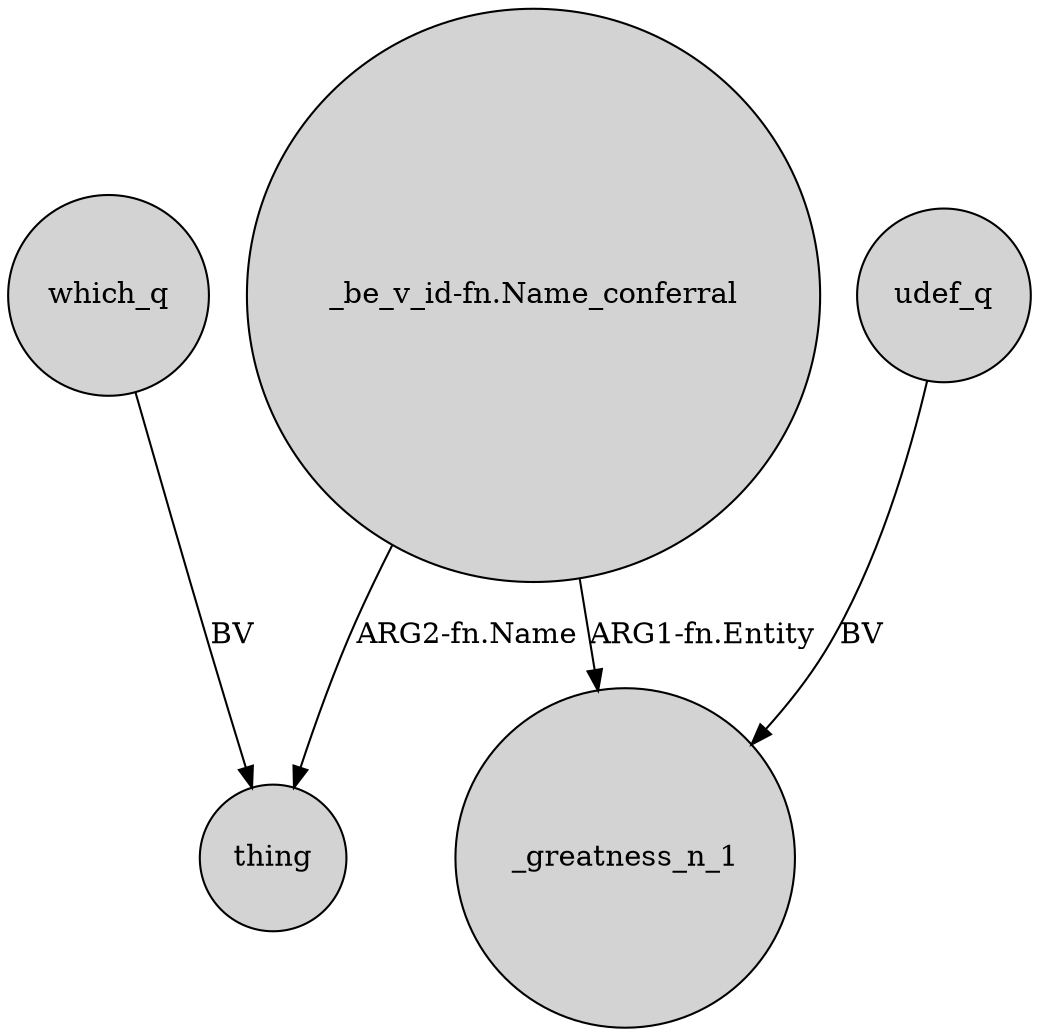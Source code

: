 digraph {
	node [shape=circle style=filled]
	"_be_v_id-fn.Name_conferral" -> thing [label="ARG2-fn.Name"]
	"_be_v_id-fn.Name_conferral" -> _greatness_n_1 [label="ARG1-fn.Entity"]
	udef_q -> _greatness_n_1 [label=BV]
	which_q -> thing [label=BV]
}
